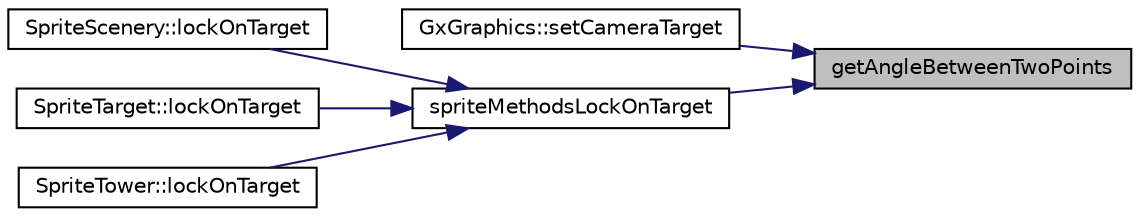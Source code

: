 digraph "getAngleBetweenTwoPoints"
{
 // LATEX_PDF_SIZE
  edge [fontname="Helvetica",fontsize="10",labelfontname="Helvetica",labelfontsize="10"];
  node [fontname="Helvetica",fontsize="10",shape=record];
  rankdir="RL";
  Node1 [label="getAngleBetweenTwoPoints",height=0.2,width=0.4,color="black", fillcolor="grey75", style="filled", fontcolor="black",tooltip=" "];
  Node1 -> Node2 [dir="back",color="midnightblue",fontsize="10",style="solid",fontname="Helvetica"];
  Node2 [label="GxGraphics::setCameraTarget",height=0.2,width=0.4,color="black", fillcolor="white", style="filled",URL="$class_gx_graphics.html#a07b623399f0a9a8e394432abbc16cffb",tooltip=" "];
  Node1 -> Node3 [dir="back",color="midnightblue",fontsize="10",style="solid",fontname="Helvetica"];
  Node3 [label="spriteMethodsLockOnTarget",height=0.2,width=0.4,color="black", fillcolor="white", style="filled",URL="$_sprite_methods_8cpp.html#a4c291061d24f26554c604d991e1caf99",tooltip=" "];
  Node3 -> Node4 [dir="back",color="midnightblue",fontsize="10",style="solid",fontname="Helvetica"];
  Node4 [label="SpriteScenery::lockOnTarget",height=0.2,width=0.4,color="black", fillcolor="white", style="filled",URL="$class_sprite_scenery.html#a483895053223f72b050a783df372e2e2",tooltip=" "];
  Node3 -> Node5 [dir="back",color="midnightblue",fontsize="10",style="solid",fontname="Helvetica"];
  Node5 [label="SpriteTarget::lockOnTarget",height=0.2,width=0.4,color="black", fillcolor="white", style="filled",URL="$class_sprite_target.html#aa854ab5529d65d438475803142c5f32e",tooltip=" "];
  Node3 -> Node6 [dir="back",color="midnightblue",fontsize="10",style="solid",fontname="Helvetica"];
  Node6 [label="SpriteTower::lockOnTarget",height=0.2,width=0.4,color="black", fillcolor="white", style="filled",URL="$class_sprite_tower.html#ad81f1d7245999348aae4c6c465587327",tooltip=" "];
}
